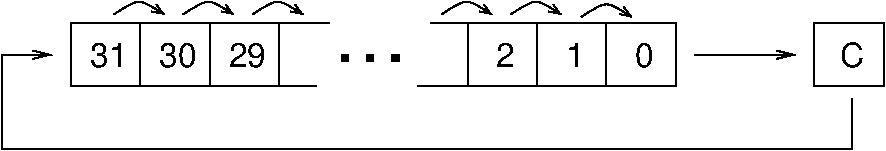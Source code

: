 #FIG 3.2  Produced by xfig version 3.2.9
#encoding: UTF-8
Landscape
Center
Metric
A4
100.00
Single
-2
1200 2
6 9135 3285 9630 3735
2 2 0 1 0 7 50 -1 -1 0.000 0 0 -1 0 0 5
	 9135 3285 9630 3285 9630 3735 9135 3735 9135 3285
4 1 0 50 -1 16 16 0.0000 4 204 169 9405 3600 C\001
-6
2 2 0 1 0 7 50 -1 -1 0.000 0 0 -1 0 0 5
	 3825 3285 4320 3285 4320 3735 3825 3735 3825 3285
2 2 0 1 0 7 50 -1 -1 0.000 0 0 -1 0 0 5
	 4320 3285 4815 3285 4815 3735 4320 3735 4320 3285
2 2 0 1 0 7 50 -1 -1 0.000 0 0 -1 0 0 5
	 4815 3285 5310 3285 5310 3735 4815 3735 4815 3285
2 1 0 1 0 7 50 -1 -1 0.000 0 0 -1 0 0 2
	 5310 3285 5670 3285
2 1 0 1 0 7 50 -1 -1 0.000 0 0 -1 0 0 2
	 5310 3735 5580 3735
2 1 0 1 0 7 50 -1 -1 0.000 0 0 -1 0 0 2
	 6390 3285 6660 3285
2 1 0 1 0 7 50 -1 -1 0.000 0 0 -1 0 0 2
	 6300 3735 6660 3735
2 2 0 1 0 7 50 -1 -1 0.000 0 0 -1 0 0 5
	 6660 3285 7155 3285 7155 3735 6660 3735 6660 3285
2 2 0 1 0 7 50 -1 -1 0.000 0 0 -1 0 0 5
	 7155 3285 7650 3285 7650 3735 7155 3735 7155 3285
2 2 0 1 0 7 50 -1 -1 0.000 0 0 -1 0 0 5
	 7650 3285 8145 3285 8145 3735 7650 3735 7650 3285
2 2 0 1 0 0 50 -1 20 0.000 0 0 -1 0 0 5
	 5940 3510 5985 3510 5985 3555 5940 3555 5940 3510
2 2 0 1 0 0 50 -1 20 0.000 0 0 -1 0 0 5
	 6120 3510 6165 3510 6165 3555 6120 3555 6120 3510
2 2 0 1 0 0 50 -1 20 0.000 0 0 -1 0 0 5
	 5760 3510 5805 3510 5805 3555 5760 3555 5760 3510
2 1 0 1 0 7 50 -1 -1 0.000 0 0 -1 1 0 2
	0 0 1.00 60.00 120.00
	 8280 3510 9000 3510
2 1 0 1 0 7 50 -1 -1 0.000 0 0 -1 1 0 5
	0 0 1.00 60.00 120.00
	 9405 3825 9405 4185 3330 4185 3330 3510 3690 3510
3 2 0 1 0 7 50 -1 -1 0.000 0 1 0 3
	0 0 1.00 60.00 75.00
	 7470 3240 7650 3150 7830 3240
	 0.000 -0.500 0.000
3 2 0 1 0 7 50 -1 -1 0.000 0 1 0 3
	0 0 1.00 60.00 75.00
	 6966 3222 7146 3132 7326 3222
	 0.000 -0.500 0.000
3 2 0 1 0 7 50 -1 -1 0.000 0 1 0 3
	0 0 1.00 60.00 75.00
	 6471 3222 6651 3132 6831 3222
	 0.000 -0.500 0.000
3 2 0 1 0 7 50 -1 -1 0.000 0 1 0 3
	0 0 1.00 60.00 75.00
	 5121 3222 5301 3132 5481 3222
	 0.000 -0.500 0.000
3 2 0 1 0 7 50 -1 -1 0.000 0 1 0 3
	0 0 1.00 60.00 75.00
	 4626 3222 4806 3132 4986 3222
	 0.000 -0.500 0.000
3 2 0 1 0 7 50 -1 -1 0.000 0 1 0 3
	0 0 1.00 60.00 75.00
	 4131 3222 4311 3132 4491 3222
	 0.000 -0.500 0.000
4 1 0 50 -1 16 16 0.0000 4 199 233 4095 3600 31\001
4 1 0 50 -1 16 16 0.0000 4 199 276 4590 3600 30\001
4 1 0 50 -1 16 16 0.0000 4 199 275 5085 3600 29\001
4 1 0 50 -1 16 16 0.0000 4 199 125 7920 3600 0\001
4 1 0 50 -1 16 16 0.0000 4 193 66 7425 3600 1\001
4 1 0 50 -1 16 16 0.0000 4 193 128 6930 3600 2\001
